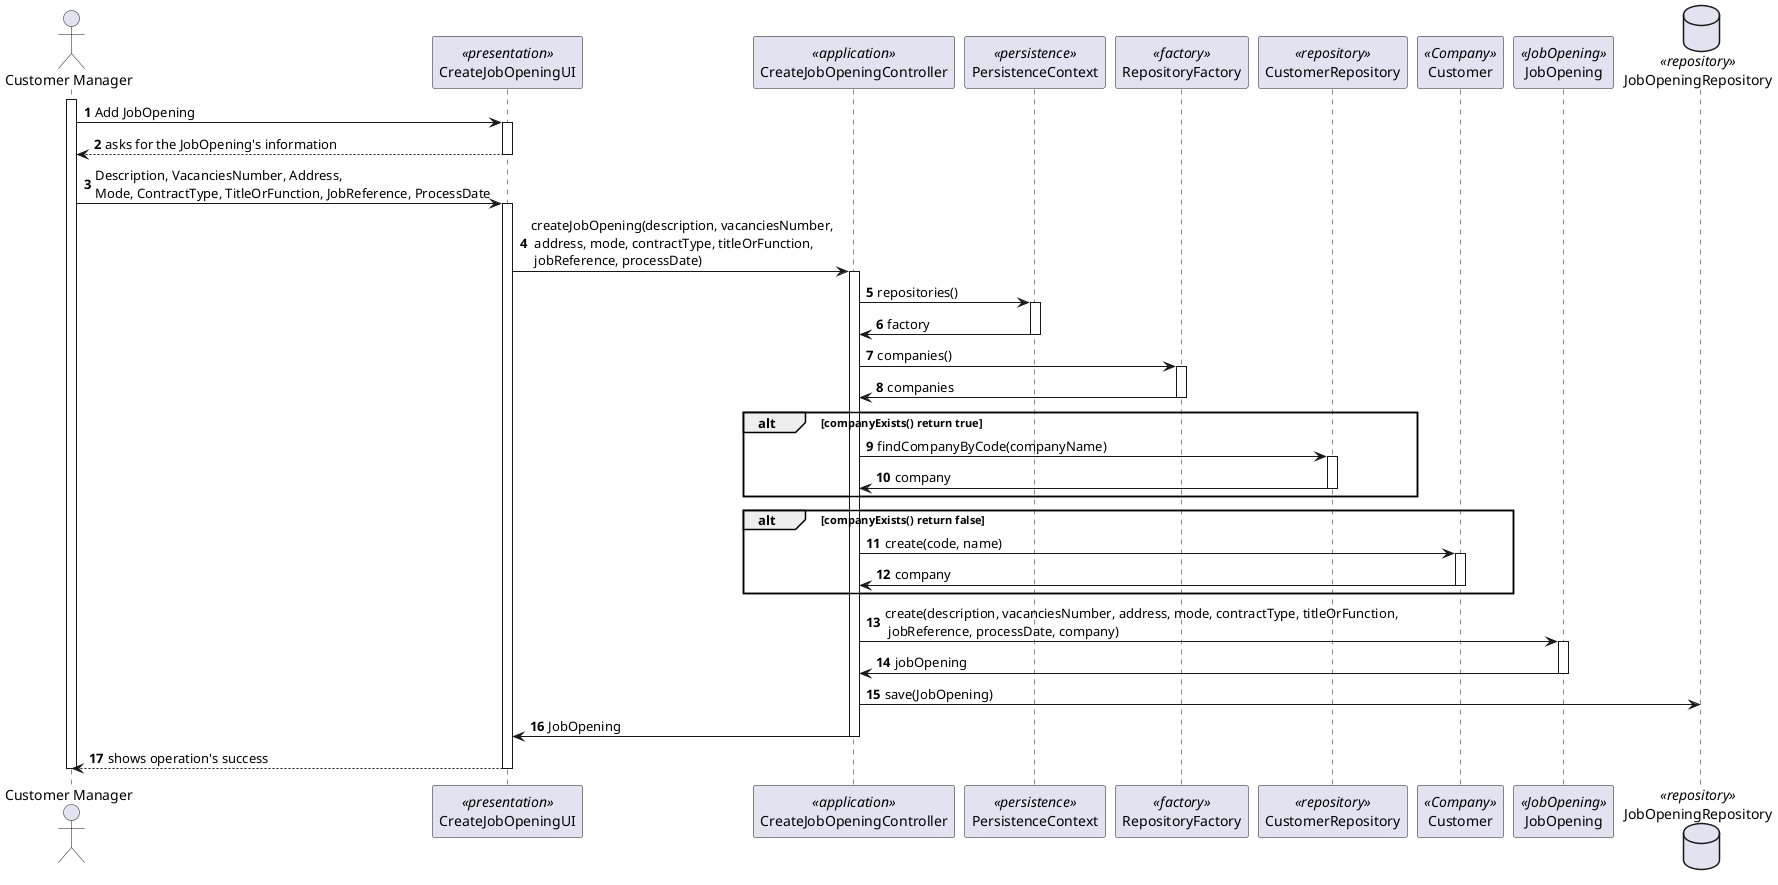 @startuml
autonumber


actor "Customer Manager" as CM
participant CreateJobOpeningUI <<presentation>>
participant CreateJobOpeningController<<application>>
participant PersistenceContext<<persistence>>
participant RepositoryFactory<<factory>>
participant CustomerRepository <<repository>>
participant Customer <<Company>>
participant JobOpening <<JobOpening>>
database JobOpeningRepository <<repository>>

activate CM


    CM -> CreateJobOpeningUI: Add JobOpening

        activate CreateJobOpeningUI

    CreateJobOpeningUI --> CM: asks for the JobOpening's information

        deactivate CreateJobOpeningUI

    CM -> CreateJobOpeningUI : Description, VacanciesNumber, Address, \nMode, ContractType, TitleOrFunction, JobReference, ProcessDate

        activate CreateJobOpeningUI

    CreateJobOpeningUI -> CreateJobOpeningController: createJobOpening(description, vacanciesNumber, \n address, mode, contractType, titleOrFunction, \n jobReference, processDate)

        activate CreateJobOpeningController

    CreateJobOpeningController -> PersistenceContext : repositories()

        activate PersistenceContext

    PersistenceContext -> CreateJobOpeningController : factory

        deactivate PersistenceContext

    CreateJobOpeningController -> RepositoryFactory : companies()

        activate RepositoryFactory

    RepositoryFactory -> CreateJobOpeningController : companies

        deactivate RepositoryFactory

alt companyExists() return true

    CreateJobOpeningController -> CustomerRepository : findCompanyByCode(companyName)
        activate CustomerRepository

    CustomerRepository -> CreateJobOpeningController : company
        deactivate CustomerRepository
end alt


alt companyExists() return false
    CreateJobOpeningController -> Customer: create(code, name)
        activate Customer

    Customer -> CreateJobOpeningController: company
        deactivate Customer
end alt

    CreateJobOpeningController -> JobOpening: create(description, vacanciesNumber, address, mode, contractType, titleOrFunction, \n jobReference, processDate, company)

        activate JobOpening

    JobOpening -> CreateJobOpeningController: jobOpening
        deactivate JobOpening

    CreateJobOpeningController -> JobOpeningRepository : save(JobOpening)

    CreateJobOpeningController -> CreateJobOpeningUI : JobOpening

        deactivate CreateJobOpeningController

    CreateJobOpeningUI --> CM : shows operation's success

        deactivate CreateJobOpeningUI

        deactivate CM

@enduml